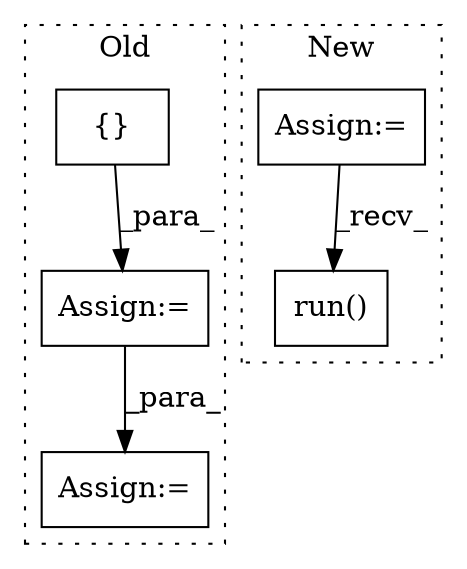digraph G {
subgraph cluster0 {
1 [label="{}" a="59" s="9747,9747" l="2,1" shape="box"];
3 [label="Assign:=" a="68" s="9890" l="3" shape="box"];
4 [label="Assign:=" a="68" s="9744" l="3" shape="box"];
label = "Old";
style="dotted";
}
subgraph cluster1 {
2 [label="run()" a="75" s="11052,11090" l="12,1" shape="box"];
5 [label="Assign:=" a="68" s="10990" l="3" shape="box"];
label = "New";
style="dotted";
}
1 -> 4 [label="_para_"];
4 -> 3 [label="_para_"];
5 -> 2 [label="_recv_"];
}